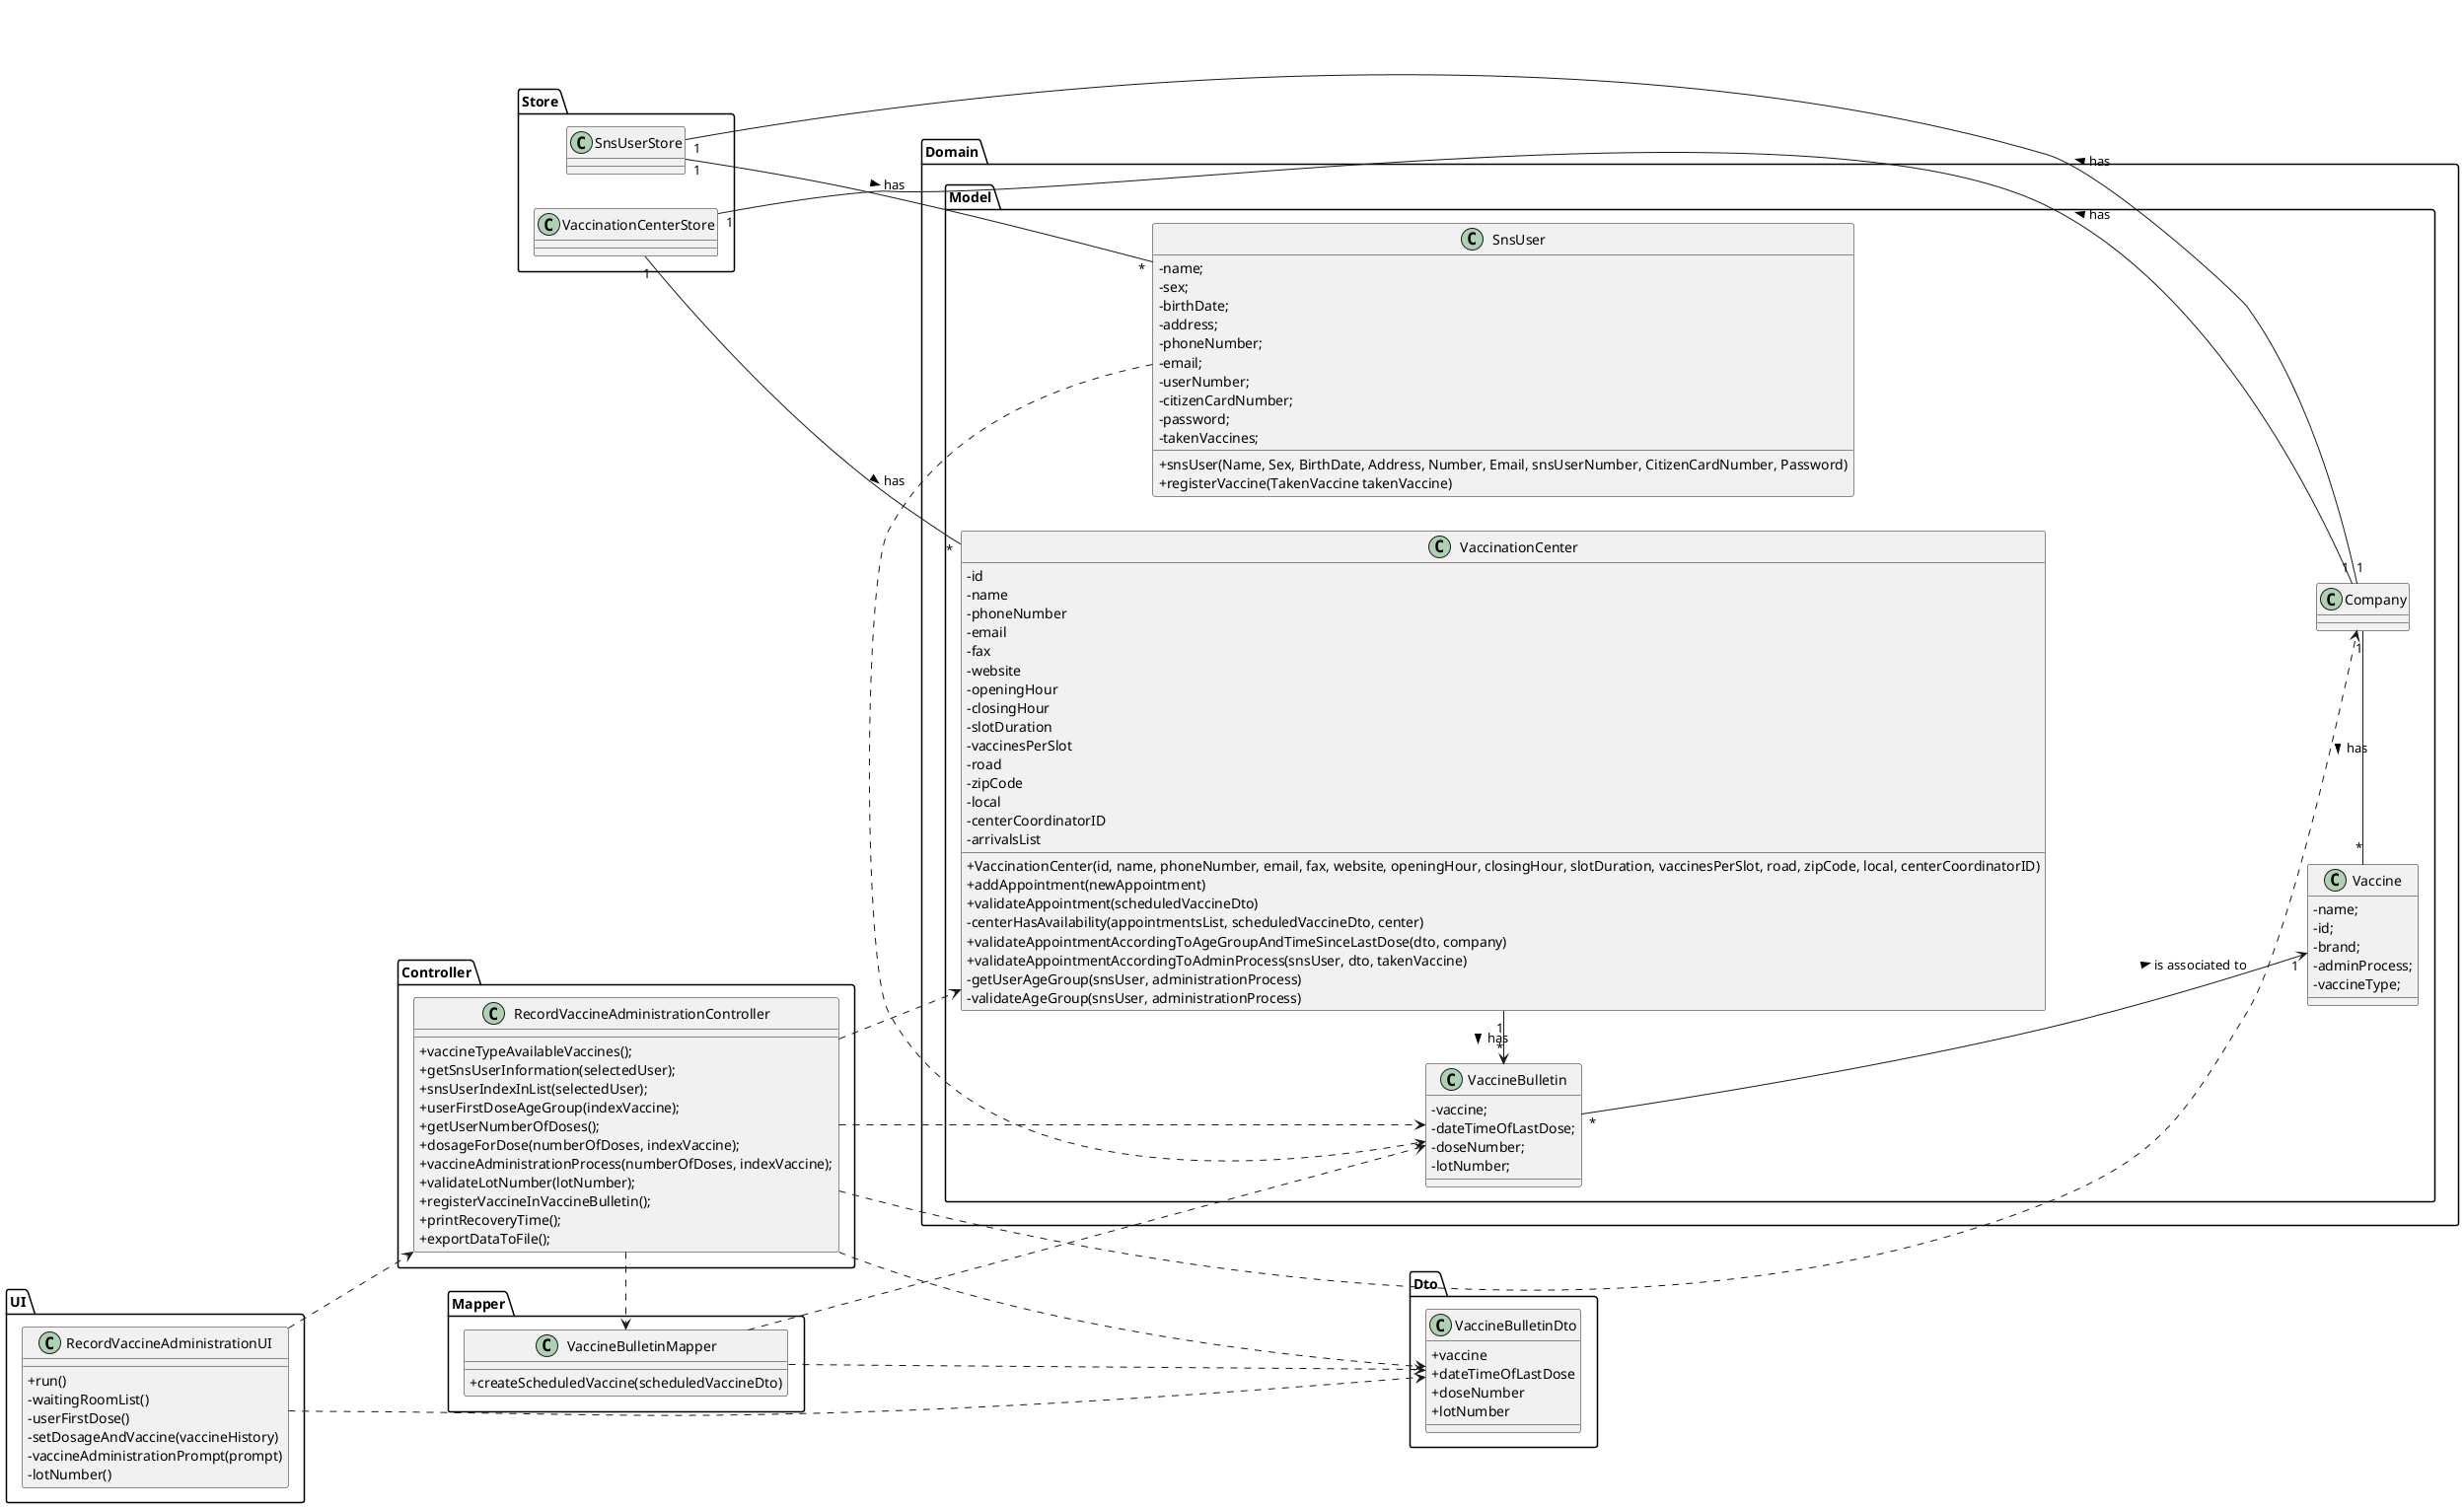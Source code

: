 @startuml
skinparam classAttributeIconSize 0

left to right direction

package UI {
class RecordVaccineAdministrationUI {
+run()
-waitingRoomList()
-userFirstDose()
-setDosageAndVaccine(vaccineHistory)
-vaccineAdministrationPrompt(prompt)
-lotNumber()
}
}

package Controller {
class RecordVaccineAdministrationController {
+vaccineTypeAvailableVaccines();
+getSnsUserInformation(selectedUser);
+snsUserIndexInList(selectedUser);
+userFirstDoseAgeGroup(indexVaccine);
+getUserNumberOfDoses();
+dosageForDose(numberOfDoses, indexVaccine);
+vaccineAdministrationProcess(numberOfDoses, indexVaccine);
+validateLotNumber(lotNumber);
+registerVaccineInVaccineBulletin();
+printRecoveryTime();
+exportDataToFile();
}
}

package Dto {
class VaccineBulletinDto {
+vaccine
+dateTimeOfLastDose
+doseNumber
+lotNumber
}
}

package Mapper {
class VaccineBulletinMapper {
+createScheduledVaccine(scheduledVaccineDto)
}
}

package Store {
class VaccinationCenterStore {}

class SnsUserStore {}
}

package Domain {
package Model {
class Company{}

class VaccinationCenter {
 -id
 -name
 -phoneNumber
 -email
 -fax
 -website
 -openingHour
 -closingHour
 -slotDuration
 -vaccinesPerSlot
 -road
 -zipCode
 -local
 -centerCoordinatorID
 -arrivalsList
 +VaccinationCenter(id, name, phoneNumber, email, fax, website, openingHour, closingHour, slotDuration, vaccinesPerSlot, road, zipCode, local, centerCoordinatorID)
 +addAppointment(newAppointment)
 +validateAppointment(scheduledVaccineDto)
 -centerHasAvailability(appointmentsList, scheduledVaccineDto, center)
 +validateAppointmentAccordingToAgeGroupAndTimeSinceLastDose(dto, company)
 +validateAppointmentAccordingToAdminProcess(snsUser, dto, takenVaccine)
 -getUserAgeGroup(snsUser, administrationProcess)
 -validateAgeGroup(snsUser, administrationProcess)
 }

class Vaccine {
-name;
-id;
-brand;
-adminProcess;
-vaccineType;
}
 class VaccineBulletin {
-vaccine;
-dateTimeOfLastDose;
-doseNumber;
-lotNumber;
 }

class SnsUser {
- name;
- sex;
- birthDate;
- address;
- phoneNumber;
- email;
- userNumber;
- citizenCardNumber;
- password;
- takenVaccines;
+ snsUser(Name, Sex, BirthDate, Address, Number, Email, snsUserNumber, CitizenCardNumber, Password)
+ registerVaccine(TakenVaccine takenVaccine)
}
}
}

'UI
RecordVaccineAdministrationUI ...> RecordVaccineAdministrationController

RecordVaccineAdministrationController ..> Company

Company "1" -u- "1" SnsUserStore : has >
Company "1" --u-- "1" VaccinationCenterStore : has >

SnsUserStore "1" -l- "*" SnsUser : has >
VaccinationCenterStore "1" -- "*" VaccinationCenter : has >

RecordVaccineAdministrationUI ..> VaccineBulletinDto
RecordVaccineAdministrationController ..> VaccineBulletinDto
RecordVaccineAdministrationController .r.> VaccineBulletinMapper

VaccineBulletinMapper ..> VaccineBulletinDto

RecordVaccineAdministrationController ..> VaccinationCenter

RecordVaccineAdministrationController ..> VaccineBulletin
VaccinationCenter "1" -> "*" VaccineBulletin : has >

Company "1" -l- "*" Vaccine : has >

SnsUser .> VaccineBulletin

VaccineBulletinMapper ..> VaccineBulletin

VaccineBulletin "*" ---> "1" Vaccine : is associated to >

@enduml